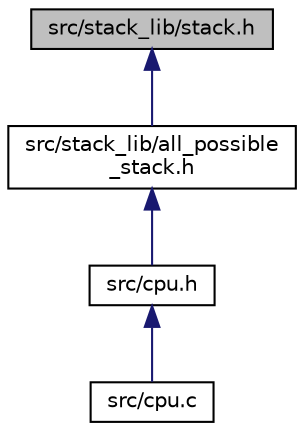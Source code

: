 digraph "src/stack_lib/stack.h"
{
  edge [fontname="Helvetica",fontsize="10",labelfontname="Helvetica",labelfontsize="10"];
  node [fontname="Helvetica",fontsize="10",shape=record];
  Node8 [label="src/stack_lib/stack.h",height=0.2,width=0.4,color="black", fillcolor="grey75", style="filled", fontcolor="black"];
  Node8 -> Node9 [dir="back",color="midnightblue",fontsize="10",style="solid",fontname="Helvetica"];
  Node9 [label="src/stack_lib/all_possible\l_stack.h",height=0.2,width=0.4,color="black", fillcolor="white", style="filled",URL="$all__possible__stack_8h.html",tooltip="Definitions of any types to use it in stack. "];
  Node9 -> Node10 [dir="back",color="midnightblue",fontsize="10",style="solid",fontname="Helvetica"];
  Node10 [label="src/cpu.h",height=0.2,width=0.4,color="black", fillcolor="white", style="filled",URL="$cpu_8h.html",tooltip="Headers for a stack machine. "];
  Node10 -> Node11 [dir="back",color="midnightblue",fontsize="10",style="solid",fontname="Helvetica"];
  Node11 [label="src/cpu.c",height=0.2,width=0.4,color="black", fillcolor="white", style="filled",URL="$cpu_8c.html",tooltip="Describes a stack machine. "];
}
